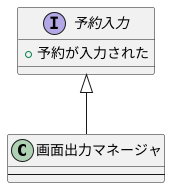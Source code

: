@startuml 例題3-1
 class 画面出力マネージャ{
    ---
 }

 interface 予約入力{
    +予約が入力された
 }

予約入力 <|-- 画面出力マネージャ

@enduml